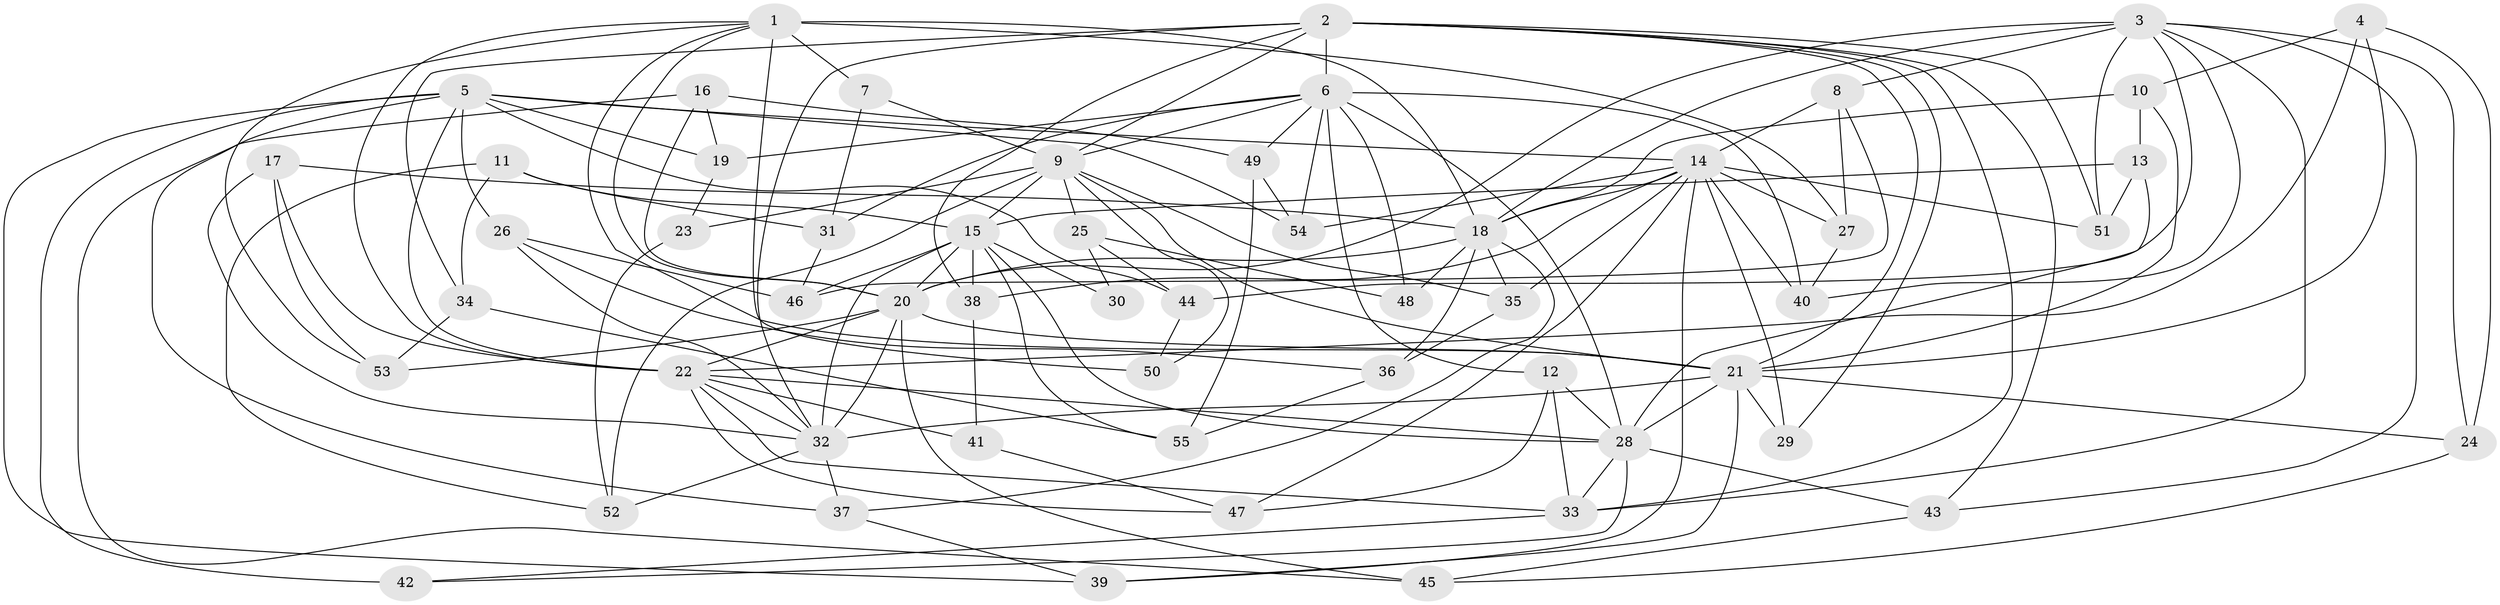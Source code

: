 // original degree distribution, {4: 1.0}
// Generated by graph-tools (version 1.1) at 2025/53/03/04/25 22:53:37]
// undirected, 55 vertices, 147 edges
graph export_dot {
  node [color=gray90,style=filled];
  1;
  2;
  3;
  4;
  5;
  6;
  7;
  8;
  9;
  10;
  11;
  12;
  13;
  14;
  15;
  16;
  17;
  18;
  19;
  20;
  21;
  22;
  23;
  24;
  25;
  26;
  27;
  28;
  29;
  30;
  31;
  32;
  33;
  34;
  35;
  36;
  37;
  38;
  39;
  40;
  41;
  42;
  43;
  44;
  45;
  46;
  47;
  48;
  49;
  50;
  51;
  52;
  53;
  54;
  55;
  1 -- 7 [weight=1.0];
  1 -- 18 [weight=2.0];
  1 -- 20 [weight=1.0];
  1 -- 21 [weight=1.0];
  1 -- 22 [weight=1.0];
  1 -- 27 [weight=1.0];
  1 -- 50 [weight=2.0];
  1 -- 53 [weight=1.0];
  2 -- 6 [weight=3.0];
  2 -- 9 [weight=1.0];
  2 -- 21 [weight=1.0];
  2 -- 29 [weight=1.0];
  2 -- 32 [weight=1.0];
  2 -- 33 [weight=1.0];
  2 -- 34 [weight=1.0];
  2 -- 38 [weight=1.0];
  2 -- 43 [weight=1.0];
  2 -- 51 [weight=1.0];
  3 -- 8 [weight=1.0];
  3 -- 18 [weight=1.0];
  3 -- 20 [weight=2.0];
  3 -- 24 [weight=1.0];
  3 -- 33 [weight=1.0];
  3 -- 40 [weight=1.0];
  3 -- 43 [weight=1.0];
  3 -- 44 [weight=1.0];
  3 -- 51 [weight=1.0];
  4 -- 10 [weight=1.0];
  4 -- 21 [weight=1.0];
  4 -- 22 [weight=1.0];
  4 -- 24 [weight=1.0];
  5 -- 14 [weight=1.0];
  5 -- 19 [weight=1.0];
  5 -- 22 [weight=1.0];
  5 -- 26 [weight=1.0];
  5 -- 37 [weight=1.0];
  5 -- 39 [weight=1.0];
  5 -- 42 [weight=2.0];
  5 -- 44 [weight=1.0];
  5 -- 54 [weight=1.0];
  6 -- 9 [weight=1.0];
  6 -- 12 [weight=1.0];
  6 -- 19 [weight=1.0];
  6 -- 28 [weight=1.0];
  6 -- 31 [weight=1.0];
  6 -- 40 [weight=1.0];
  6 -- 48 [weight=1.0];
  6 -- 49 [weight=1.0];
  6 -- 54 [weight=1.0];
  7 -- 9 [weight=2.0];
  7 -- 31 [weight=1.0];
  8 -- 14 [weight=1.0];
  8 -- 27 [weight=1.0];
  8 -- 46 [weight=1.0];
  9 -- 15 [weight=1.0];
  9 -- 21 [weight=1.0];
  9 -- 23 [weight=2.0];
  9 -- 25 [weight=1.0];
  9 -- 35 [weight=1.0];
  9 -- 50 [weight=1.0];
  9 -- 52 [weight=1.0];
  10 -- 13 [weight=1.0];
  10 -- 18 [weight=1.0];
  10 -- 21 [weight=1.0];
  11 -- 15 [weight=1.0];
  11 -- 31 [weight=1.0];
  11 -- 34 [weight=1.0];
  11 -- 52 [weight=1.0];
  12 -- 28 [weight=1.0];
  12 -- 33 [weight=1.0];
  12 -- 47 [weight=1.0];
  13 -- 15 [weight=1.0];
  13 -- 28 [weight=1.0];
  13 -- 51 [weight=1.0];
  14 -- 18 [weight=1.0];
  14 -- 27 [weight=1.0];
  14 -- 29 [weight=1.0];
  14 -- 35 [weight=1.0];
  14 -- 38 [weight=1.0];
  14 -- 39 [weight=1.0];
  14 -- 40 [weight=1.0];
  14 -- 47 [weight=1.0];
  14 -- 51 [weight=1.0];
  14 -- 54 [weight=1.0];
  15 -- 20 [weight=1.0];
  15 -- 28 [weight=1.0];
  15 -- 30 [weight=3.0];
  15 -- 32 [weight=1.0];
  15 -- 38 [weight=1.0];
  15 -- 46 [weight=1.0];
  15 -- 55 [weight=1.0];
  16 -- 19 [weight=1.0];
  16 -- 20 [weight=1.0];
  16 -- 45 [weight=1.0];
  16 -- 49 [weight=1.0];
  17 -- 18 [weight=1.0];
  17 -- 22 [weight=1.0];
  17 -- 32 [weight=1.0];
  17 -- 53 [weight=1.0];
  18 -- 20 [weight=1.0];
  18 -- 35 [weight=1.0];
  18 -- 36 [weight=1.0];
  18 -- 37 [weight=1.0];
  18 -- 48 [weight=2.0];
  19 -- 23 [weight=1.0];
  20 -- 21 [weight=1.0];
  20 -- 22 [weight=1.0];
  20 -- 32 [weight=2.0];
  20 -- 45 [weight=1.0];
  20 -- 53 [weight=1.0];
  21 -- 24 [weight=1.0];
  21 -- 28 [weight=1.0];
  21 -- 29 [weight=2.0];
  21 -- 32 [weight=1.0];
  21 -- 39 [weight=1.0];
  22 -- 28 [weight=1.0];
  22 -- 32 [weight=1.0];
  22 -- 33 [weight=2.0];
  22 -- 41 [weight=2.0];
  22 -- 47 [weight=1.0];
  23 -- 52 [weight=1.0];
  24 -- 45 [weight=1.0];
  25 -- 30 [weight=1.0];
  25 -- 44 [weight=1.0];
  25 -- 48 [weight=1.0];
  26 -- 32 [weight=1.0];
  26 -- 36 [weight=1.0];
  26 -- 46 [weight=1.0];
  27 -- 40 [weight=1.0];
  28 -- 33 [weight=2.0];
  28 -- 42 [weight=1.0];
  28 -- 43 [weight=1.0];
  31 -- 46 [weight=1.0];
  32 -- 37 [weight=1.0];
  32 -- 52 [weight=1.0];
  33 -- 42 [weight=1.0];
  34 -- 53 [weight=1.0];
  34 -- 55 [weight=1.0];
  35 -- 36 [weight=1.0];
  36 -- 55 [weight=1.0];
  37 -- 39 [weight=1.0];
  38 -- 41 [weight=1.0];
  41 -- 47 [weight=1.0];
  43 -- 45 [weight=1.0];
  44 -- 50 [weight=1.0];
  49 -- 54 [weight=1.0];
  49 -- 55 [weight=1.0];
}
